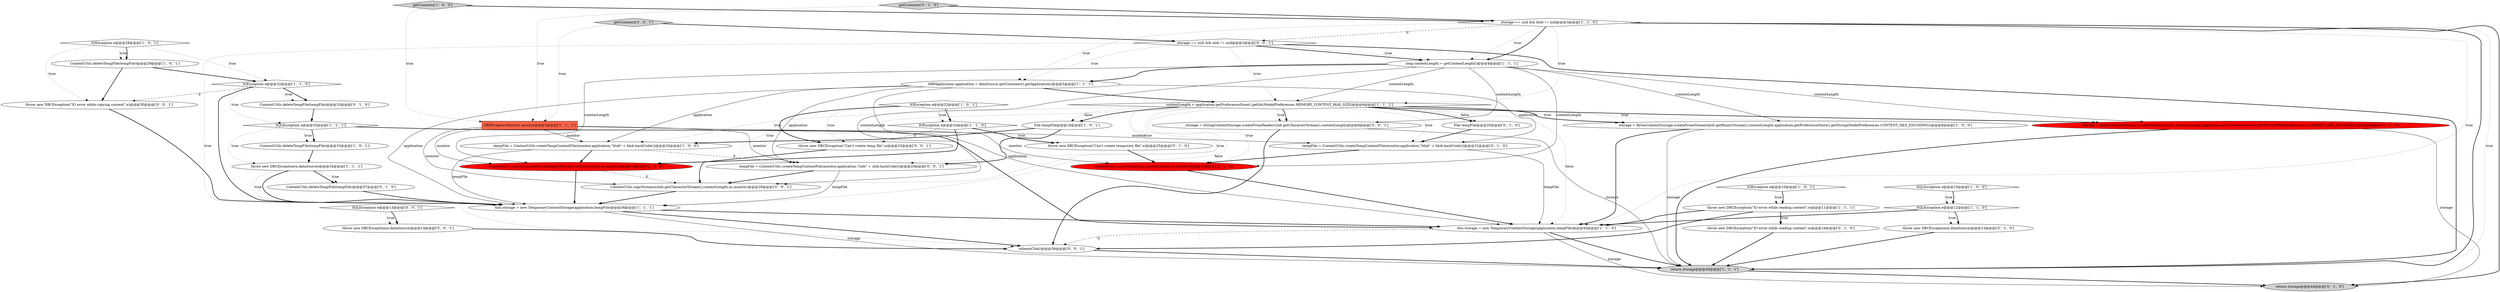 digraph {
10 [style = filled, label = "SQLException e@@@32@@@['1', '1', '1']", fillcolor = white, shape = diamond image = "AAA0AAABBB1BBB"];
21 [style = filled, label = "storage == null && blob != null@@@3@@@['1', '1', '0']", fillcolor = white, shape = diamond image = "AAA0AAABBB1BBB"];
13 [style = filled, label = "throw new DBCException(e,dataSource)@@@34@@@['1', '1', '1']", fillcolor = white, shape = ellipse image = "AAA0AAABBB1BBB"];
14 [style = filled, label = "storage = BytesContentStorage.createFromStream(blob.getBinaryStream(),contentLength,application.getPreferenceStore().getString(ModelPreferences.CONTENT_HEX_ENCODING))@@@8@@@['1', '0', '0']", fillcolor = white, shape = ellipse image = "AAA0AAABBB1BBB"];
44 [style = filled, label = "storage = StringContentStorage.createFromReader(clob.getCharacterStream(),contentLength)@@@8@@@['0', '0', '1']", fillcolor = white, shape = ellipse image = "AAA0AAABBB3BBB"];
42 [style = filled, label = "throw new DBCException(e,dataSource)@@@14@@@['0', '0', '1']", fillcolor = white, shape = ellipse image = "AAA0AAABBB3BBB"];
26 [style = filled, label = "throw new DBCException(\"Can't create temporary file\",e)@@@25@@@['0', '1', '0']", fillcolor = white, shape = ellipse image = "AAA0AAABBB2BBB"];
41 [style = filled, label = "storage == null && clob != null@@@3@@@['0', '0', '1']", fillcolor = white, shape = diamond image = "AAA0AAABBB3BBB"];
36 [style = filled, label = "throw new DBCException(\"IO error while copying content\",e)@@@30@@@['0', '0', '1']", fillcolor = white, shape = ellipse image = "AAA0AAABBB3BBB"];
22 [style = filled, label = "ContentUtils.deleteTempFile(tempFile)@@@29@@@['1', '0', '1']", fillcolor = white, shape = ellipse image = "AAA0AAABBB1BBB"];
45 [style = filled, label = "releaseClob()@@@38@@@['0', '0', '1']", fillcolor = white, shape = ellipse image = "AAA0AAABBB3BBB"];
19 [style = filled, label = "IOException e@@@10@@@['1', '0', '1']", fillcolor = white, shape = diamond image = "AAA0AAABBB1BBB"];
12 [style = filled, label = "throw new DBCException(\"IO error while reading content\",e)@@@11@@@['1', '1', '1']", fillcolor = white, shape = ellipse image = "AAA0AAABBB1BBB"];
1 [style = filled, label = "this.storage = new TemporaryContentStorage(application,tempFile)@@@40@@@['1', '1', '0']", fillcolor = white, shape = ellipse image = "AAA0AAABBB1BBB"];
27 [style = filled, label = "throw new DBCException(e,dataSource)@@@13@@@['0', '1', '0']", fillcolor = white, shape = ellipse image = "AAA0AAABBB2BBB"];
28 [style = filled, label = "ContentUtils.deleteTempFile(tempFile)@@@33@@@['0', '1', '0']", fillcolor = white, shape = ellipse image = "AAA0AAABBB2BBB"];
38 [style = filled, label = "getContents['0', '0', '1']", fillcolor = lightgray, shape = diamond image = "AAA0AAABBB3BBB"];
20 [style = filled, label = "IOException e@@@22@@@['1', '0', '1']", fillcolor = white, shape = diamond image = "AAA0AAABBB1BBB"];
30 [style = filled, label = "storage = BytesContentStorage.createFromStream(bs,contentLength,application.getPreferenceStore().getString(ModelPreferences.CONTENT_HEX_ENCODING))@@@9@@@['0', '1', '0']", fillcolor = red, shape = ellipse image = "AAA1AAABBB2BBB"];
34 [style = filled, label = "tempFile = ContentUtils.createTempContentFile(monitor,application,\"blob\" + blob.hashCode())@@@22@@@['0', '1', '0']", fillcolor = white, shape = ellipse image = "AAA0AAABBB2BBB"];
35 [style = filled, label = "return storage@@@44@@@['0', '1', '0']", fillcolor = lightgray, shape = ellipse image = "AAA0AAABBB2BBB"];
39 [style = filled, label = "throw new DBCException(\"Can't create temp file\",e)@@@23@@@['0', '0', '1']", fillcolor = white, shape = ellipse image = "AAA0AAABBB3BBB"];
6 [style = filled, label = "DBRProgressMonitor monitor@@@2@@@['1', '1', '1']", fillcolor = tomato, shape = box image = "AAA0AAABBB1BBB"];
24 [style = filled, label = "tempFile = ContentUtils.createTempContentFile(monitor,application,\"blob\" + blob.hashCode())@@@20@@@['1', '0', '0']", fillcolor = white, shape = ellipse image = "AAA0AAABBB1BBB"];
4 [style = filled, label = "return storage@@@40@@@['1', '1', '1']", fillcolor = lightgray, shape = ellipse image = "AAA0AAABBB1BBB"];
8 [style = filled, label = "long contentLength = getContentLength()@@@4@@@['1', '1', '1']", fillcolor = white, shape = ellipse image = "AAA0AAABBB1BBB"];
7 [style = filled, label = "IOException e@@@32@@@['1', '1', '0']", fillcolor = white, shape = diamond image = "AAA0AAABBB1BBB"];
5 [style = filled, label = "IOException e@@@28@@@['1', '0', '1']", fillcolor = white, shape = diamond image = "AAA0AAABBB1BBB"];
31 [style = filled, label = "ContentUtils.copyStreams(bs,contentLength,os,monitor)@@@29@@@['0', '1', '0']", fillcolor = red, shape = ellipse image = "AAA1AAABBB2BBB"];
33 [style = filled, label = "File tempFile@@@20@@@['0', '1', '0']", fillcolor = white, shape = ellipse image = "AAA0AAABBB2BBB"];
17 [style = filled, label = "SQLException e@@@10@@@['1', '0', '0']", fillcolor = white, shape = diamond image = "AAA0AAABBB1BBB"];
37 [style = filled, label = "ContentUtils.copyStreams(clob.getCharacterStream(),contentLength,os,monitor)@@@26@@@['0', '0', '1']", fillcolor = white, shape = ellipse image = "AAA0AAABBB3BBB"];
3 [style = filled, label = "ContentUtils.copyStreams(blob.getBinaryStream(),contentLength,os,monitor)@@@26@@@['1', '0', '0']", fillcolor = red, shape = ellipse image = "AAA1AAABBB1BBB"];
9 [style = filled, label = "SQLException e@@@12@@@['1', '1', '0']", fillcolor = white, shape = diamond image = "AAA0AAABBB1BBB"];
23 [style = filled, label = "IOException e@@@24@@@['1', '1', '0']", fillcolor = white, shape = diamond image = "AAA0AAABBB1BBB"];
16 [style = filled, label = "contentLength < application.getPreferenceStore().getInt(ModelPreferences.MEMORY_CONTENT_MAX_SIZE)@@@6@@@['1', '1', '1']", fillcolor = white, shape = diamond image = "AAA0AAABBB1BBB"];
0 [style = filled, label = "DBPApplication application = dataSource.getContainer().getApplication()@@@5@@@['1', '1', '1']", fillcolor = white, shape = ellipse image = "AAA0AAABBB1BBB"];
2 [style = filled, label = "File tempFile@@@18@@@['1', '0', '1']", fillcolor = white, shape = ellipse image = "AAA0AAABBB1BBB"];
18 [style = filled, label = "getContents['1', '0', '0']", fillcolor = lightgray, shape = diamond image = "AAA0AAABBB1BBB"];
29 [style = filled, label = "getContents['0', '1', '0']", fillcolor = lightgray, shape = diamond image = "AAA0AAABBB2BBB"];
32 [style = filled, label = "throw new DBCException(\"IO error while reading content\",e)@@@16@@@['0', '1', '0']", fillcolor = white, shape = ellipse image = "AAA0AAABBB2BBB"];
25 [style = filled, label = "ContentUtils.deleteTempFile(tempFile)@@@37@@@['0', '1', '0']", fillcolor = white, shape = ellipse image = "AAA0AAABBB2BBB"];
11 [style = filled, label = "this.storage = new TemporaryContentStorage(application,tempFile)@@@36@@@['1', '1', '1']", fillcolor = white, shape = ellipse image = "AAA0AAABBB1BBB"];
15 [style = filled, label = "ContentUtils.deleteTempFile(tempFile)@@@33@@@['1', '0', '1']", fillcolor = white, shape = ellipse image = "AAA0AAABBB1BBB"];
40 [style = filled, label = "SQLException e@@@13@@@['0', '0', '1']", fillcolor = white, shape = diamond image = "AAA0AAABBB3BBB"];
43 [style = filled, label = "tempFile = ContentUtils.createTempContentFile(monitor,application,\"clob\" + clob.hashCode())@@@20@@@['0', '0', '1']", fillcolor = white, shape = ellipse image = "AAA0AAABBB3BBB"];
44->4 [style = solid, label="storage"];
12->45 [style = bold, label=""];
16->34 [style = dotted, label="true"];
37->11 [style = bold, label=""];
42->45 [style = bold, label=""];
41->8 [style = bold, label=""];
0->1 [style = solid, label="application"];
21->8 [style = dotted, label="true"];
17->9 [style = bold, label=""];
21->8 [style = bold, label=""];
34->1 [style = solid, label="tempFile"];
38->41 [style = bold, label=""];
31->1 [style = bold, label=""];
1->45 [style = dashed, label="0"];
36->11 [style = bold, label=""];
8->0 [style = bold, label=""];
24->43 [style = dashed, label="0"];
6->37 [style = solid, label="monitor"];
5->22 [style = dotted, label="true"];
8->37 [style = solid, label="contentLength"];
8->14 [style = solid, label="contentLength"];
23->39 [style = dashed, label="0"];
8->44 [style = solid, label="contentLength"];
16->14 [style = bold, label=""];
32->4 [style = bold, label=""];
2->24 [style = bold, label=""];
21->35 [style = bold, label=""];
13->25 [style = bold, label=""];
1->4 [style = bold, label=""];
16->43 [style = dotted, label="true"];
15->13 [style = bold, label=""];
7->11 [style = bold, label=""];
7->10 [style = dotted, label="true"];
19->12 [style = bold, label=""];
13->25 [style = dotted, label="true"];
21->0 [style = dotted, label="true"];
3->11 [style = bold, label=""];
16->44 [style = dotted, label="true"];
41->4 [style = bold, label=""];
34->31 [style = bold, label=""];
6->34 [style = solid, label="monitor"];
23->3 [style = bold, label=""];
12->1 [style = bold, label=""];
13->11 [style = bold, label=""];
24->11 [style = solid, label="tempFile"];
22->7 [style = bold, label=""];
41->0 [style = dotted, label="true"];
8->31 [style = solid, label="contentLength"];
0->34 [style = solid, label="application"];
18->6 [style = dotted, label="true"];
5->36 [style = dotted, label="true"];
12->32 [style = dotted, label="true"];
20->23 [style = bold, label=""];
16->33 [style = bold, label=""];
5->7 [style = dotted, label="true"];
16->14 [style = dotted, label="true"];
16->33 [style = dotted, label="false"];
20->39 [style = bold, label=""];
21->16 [style = dotted, label="true"];
9->1 [style = bold, label=""];
10->1 [style = bold, label=""];
44->45 [style = bold, label=""];
5->22 [style = bold, label=""];
24->3 [style = bold, label=""];
43->11 [style = solid, label="tempFile"];
6->3 [style = solid, label="monitor"];
16->24 [style = dotted, label="true"];
21->4 [style = bold, label=""];
40->42 [style = dotted, label="true"];
2->43 [style = bold, label=""];
39->37 [style = bold, label=""];
11->4 [style = solid, label="storage"];
29->6 [style = dotted, label="true"];
0->16 [style = bold, label=""];
0->43 [style = solid, label="application"];
3->37 [style = dashed, label="0"];
41->16 [style = dotted, label="true"];
12->32 [style = bold, label=""];
19->12 [style = dotted, label="true"];
8->16 [style = solid, label="contentLength"];
20->39 [style = dotted, label="true"];
16->2 [style = dotted, label="false"];
29->21 [style = bold, label=""];
6->24 [style = solid, label="monitor"];
9->27 [style = bold, label=""];
26->31 [style = bold, label=""];
16->1 [style = dotted, label="false"];
7->28 [style = bold, label=""];
10->13 [style = dotted, label="true"];
16->44 [style = bold, label=""];
0->11 [style = solid, label="application"];
16->30 [style = bold, label=""];
20->23 [style = dotted, label="true"];
16->11 [style = dotted, label="false"];
13->11 [style = dotted, label="true"];
41->8 [style = dotted, label="true"];
18->21 [style = bold, label=""];
30->35 [style = solid, label="storage"];
16->31 [style = dotted, label="true"];
7->28 [style = dotted, label="true"];
6->31 [style = solid, label="monitor"];
4->35 [style = bold, label=""];
16->37 [style = dotted, label="true"];
10->15 [style = bold, label=""];
28->10 [style = bold, label=""];
21->1 [style = dotted, label="true"];
8->30 [style = solid, label="contentLength"];
6->43 [style = solid, label="monitor"];
11->1 [style = bold, label=""];
16->30 [style = dotted, label="true"];
23->26 [style = bold, label=""];
11->45 [style = bold, label=""];
38->6 [style = dotted, label="true"];
43->37 [style = bold, label=""];
16->2 [style = bold, label=""];
21->4 [style = dotted, label="true"];
16->3 [style = dotted, label="true"];
41->45 [style = dotted, label="true"];
14->1 [style = bold, label=""];
45->4 [style = bold, label=""];
9->27 [style = dotted, label="true"];
14->4 [style = solid, label="storage"];
10->15 [style = dotted, label="true"];
27->4 [style = bold, label=""];
8->3 [style = solid, label="contentLength"];
23->26 [style = dotted, label="true"];
21->41 [style = dashed, label="0"];
25->11 [style = bold, label=""];
30->4 [style = bold, label=""];
22->36 [style = bold, label=""];
17->9 [style = dotted, label="true"];
0->24 [style = solid, label="application"];
33->34 [style = bold, label=""];
1->35 [style = solid, label="storage"];
40->42 [style = bold, label=""];
7->36 [style = dashed, label="0"];
}
